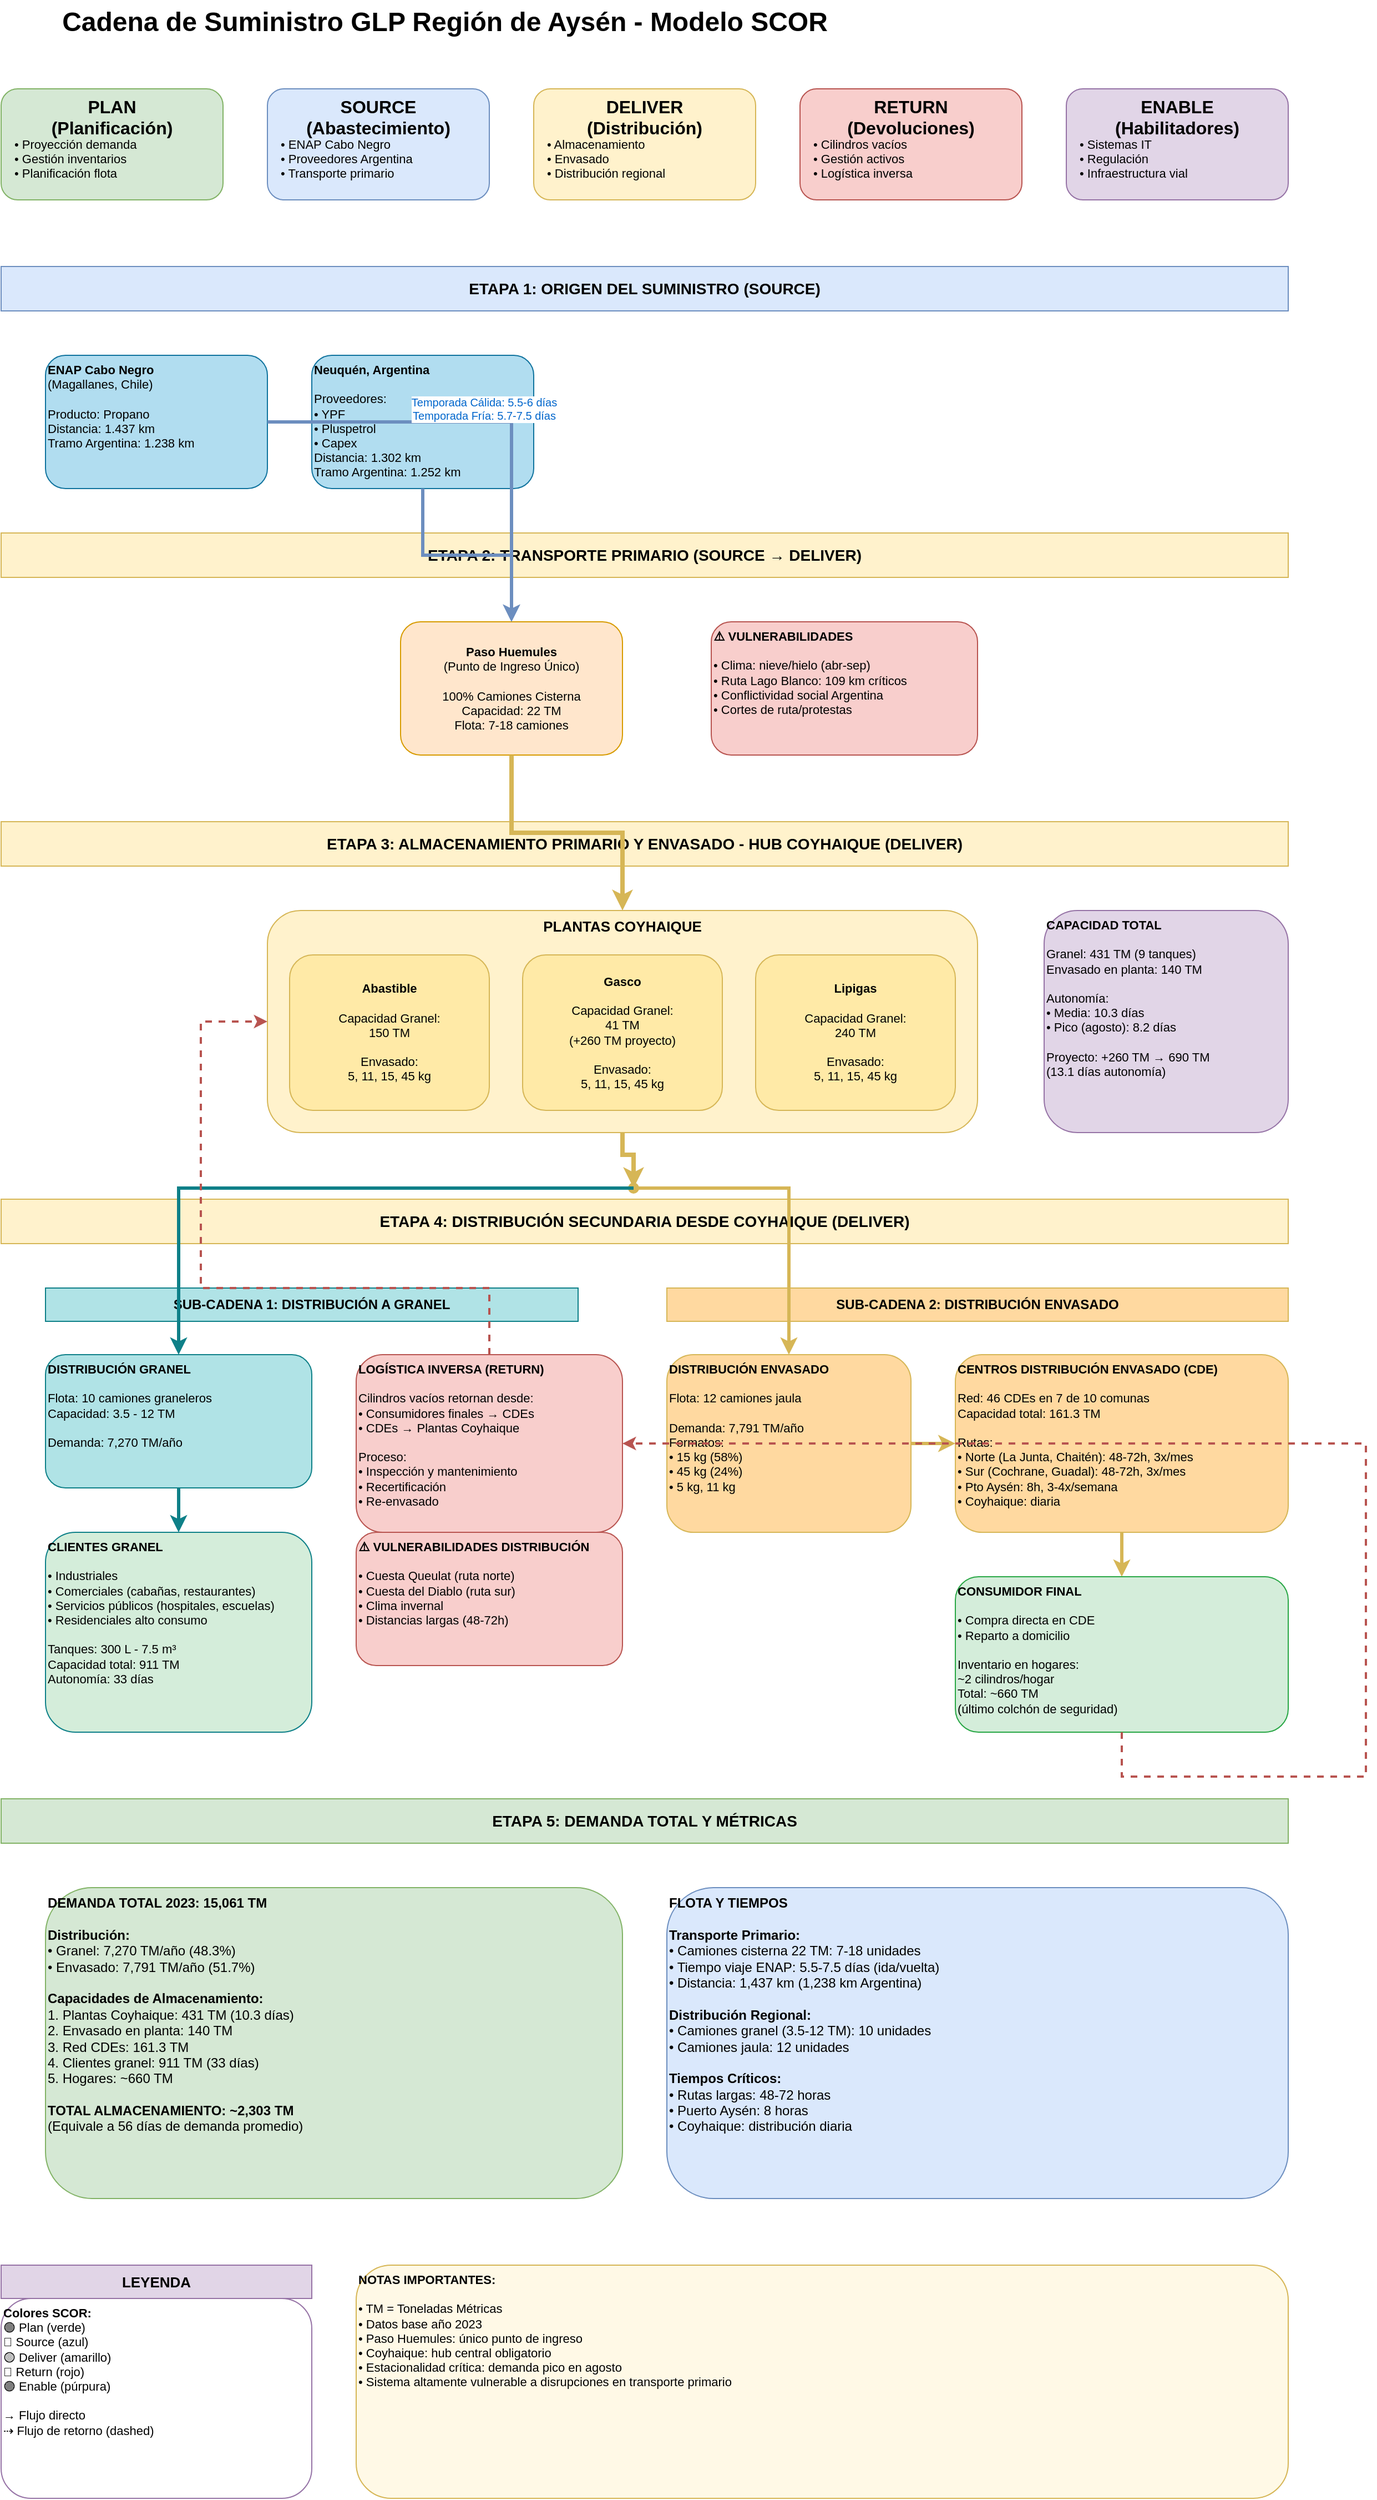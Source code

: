 <mxfile version="24.0.0">
  <diagram name="SCOR - Cadena Suministro GLP Aysén" id="scor-glp-aysen">
    <mxGraphModel dx="1422" dy="794" grid="1" gridSize="10" guides="1" tooltips="1" connect="1" arrows="1" fold="1" page="1" pageScale="1" pageWidth="3300" pageHeight="2339" math="0" shadow="0">
      <root>
        <mxCell id="0" />
        <mxCell id="1" parent="0" />

        <!-- TÍTULO -->
        <mxCell id="titulo" value="Cadena de Suministro GLP Región de Aysén - Modelo SCOR" style="text;html=1;strokeColor=none;fillColor=none;align=center;verticalAlign=middle;whiteSpace=wrap;rounded=0;fontSize=24;fontStyle=1" vertex="1" parent="1">
          <mxGeometry x="40" y="40" width="800" height="40" as="geometry" />
        </mxCell>

        <!-- NIVEL 1: PROCESOS PRINCIPALES SCOR -->
        <mxCell id="scor-plan" value="PLAN&lt;br&gt;(Planificación)" style="rounded=1;whiteSpace=wrap;html=1;fillColor=#d5e8d4;strokeColor=#82b366;fontSize=16;fontStyle=1;verticalAlign=top;" vertex="1" parent="1">
          <mxGeometry x="40" y="120" width="200" height="100" as="geometry" />
        </mxCell>

        <mxCell id="scor-source" value="SOURCE&lt;br&gt;(Abastecimiento)" style="rounded=1;whiteSpace=wrap;html=1;fillColor=#dae8fc;strokeColor=#6c8ebf;fontSize=16;fontStyle=1;verticalAlign=top;" vertex="1" parent="1">
          <mxGeometry x="280" y="120" width="200" height="100" as="geometry" />
        </mxCell>

        <mxCell id="scor-deliver" value="DELIVER&lt;br&gt;(Distribución)" style="rounded=1;whiteSpace=wrap;html=1;fillColor=#fff2cc;strokeColor=#d6b656;fontSize=16;fontStyle=1;verticalAlign=top;" vertex="1" parent="1">
          <mxGeometry x="520" y="120" width="200" height="100" as="geometry" />
        </mxCell>

        <mxCell id="scor-return" value="RETURN&lt;br&gt;(Devoluciones)" style="rounded=1;whiteSpace=wrap;html=1;fillColor=#f8cecc;strokeColor=#b85450;fontSize=16;fontStyle=1;verticalAlign=top;" vertex="1" parent="1">
          <mxGeometry x="760" y="120" width="200" height="100" as="geometry" />
        </mxCell>

        <mxCell id="scor-enable" value="ENABLE&lt;br&gt;(Habilitadores)" style="rounded=1;whiteSpace=wrap;html=1;fillColor=#e1d5e7;strokeColor=#9673a6;fontSize=16;fontStyle=1;verticalAlign=top;" vertex="1" parent="1">
          <mxGeometry x="1000" y="120" width="200" height="100" as="geometry" />
        </mxCell>

        <!-- Detalles PLAN -->
        <mxCell id="plan-detail" value="• Proyección demanda&lt;br&gt;• Gestión inventarios&lt;br&gt;• Planificación flota" style="text;html=1;strokeColor=none;fillColor=none;align=left;verticalAlign=middle;whiteSpace=wrap;rounded=0;fontSize=11;" vertex="1" parent="1">
          <mxGeometry x="50" y="155" width="180" height="55" as="geometry" />
        </mxCell>

        <!-- Detalles SOURCE -->
        <mxCell id="source-detail" value="• ENAP Cabo Negro&lt;br&gt;• Proveedores Argentina&lt;br&gt;• Transporte primario" style="text;html=1;strokeColor=none;fillColor=none;align=left;verticalAlign=middle;whiteSpace=wrap;rounded=0;fontSize=11;" vertex="1" parent="1">
          <mxGeometry x="290" y="155" width="180" height="55" as="geometry" />
        </mxCell>

        <!-- Detalles DELIVER -->
        <mxCell id="deliver-detail" value="• Almacenamiento&lt;br&gt;• Envasado&lt;br&gt;• Distribución regional" style="text;html=1;strokeColor=none;fillColor=none;align=left;verticalAlign=middle;whiteSpace=wrap;rounded=0;fontSize=11;" vertex="1" parent="1">
          <mxGeometry x="530" y="155" width="180" height="55" as="geometry" />
        </mxCell>

        <!-- Detalles RETURN -->
        <mxCell id="return-detail" value="• Cilindros vacíos&lt;br&gt;• Gestión activos&lt;br&gt;• Logística inversa" style="text;html=1;strokeColor=none;fillColor=none;align=left;verticalAlign=middle;whiteSpace=wrap;rounded=0;fontSize=11;" vertex="1" parent="1">
          <mxGeometry x="770" y="155" width="180" height="55" as="geometry" />
        </mxCell>

        <!-- Detalles ENABLE -->
        <mxCell id="enable-detail" value="• Sistemas IT&lt;br&gt;• Regulación&lt;br&gt;• Infraestructura vial" style="text;html=1;strokeColor=none;fillColor=none;align=left;verticalAlign=middle;whiteSpace=wrap;rounded=0;fontSize=11;" vertex="1" parent="1">
          <mxGeometry x="1010" y="155" width="180" height="55" as="geometry" />
        </mxCell>

        <!-- NIVEL 2: FLUJO DETALLADO -->

        <!-- ETAPA 1: ORIGEN DEL SUMINISTRO -->
        <mxCell id="etapa1-title" value="ETAPA 1: ORIGEN DEL SUMINISTRO (SOURCE)" style="rounded=0;whiteSpace=wrap;html=1;fillColor=#dae8fc;strokeColor=#6c8ebf;fontSize=14;fontStyle=1;" vertex="1" parent="1">
          <mxGeometry x="40" y="280" width="1160" height="40" as="geometry" />
        </mxCell>

        <!-- Fuente 1: ENAP -->
        <mxCell id="fuente-enap" value="&lt;b&gt;ENAP Cabo Negro&lt;/b&gt;&lt;br&gt;(Magallanes, Chile)&lt;br&gt;&lt;br&gt;Producto: Propano&lt;br&gt;Distancia: 1.437 km&lt;br&gt;Tramo Argentina: 1.238 km" style="rounded=1;whiteSpace=wrap;html=1;fillColor=#b1ddf0;strokeColor=#10739e;fontSize=11;align=left;verticalAlign=top;" vertex="1" parent="1">
          <mxGeometry x="80" y="360" width="200" height="120" as="geometry" />
        </mxCell>

        <!-- Fuente 2: Argentina -->
        <mxCell id="fuente-argentina" value="&lt;b&gt;Neuquén, Argentina&lt;/b&gt;&lt;br&gt;&lt;br&gt;Proveedores:&lt;br&gt;• YPF&lt;br&gt;• Pluspetrol&lt;br&gt;• Capex&lt;br&gt;Distancia: 1.302 km&lt;br&gt;Tramo Argentina: 1.252 km" style="rounded=1;whiteSpace=wrap;html=1;fillColor=#b1ddf0;strokeColor=#10739e;fontSize=11;align=left;verticalAlign=top;" vertex="1" parent="1">
          <mxGeometry x="320" y="360" width="200" height="120" as="geometry" />
        </mxCell>

        <!-- ETAPA 2: TRANSPORTE PRIMARIO -->
        <mxCell id="etapa2-title" value="ETAPA 2: TRANSPORTE PRIMARIO (SOURCE → DELIVER)" style="rounded=0;whiteSpace=wrap;html=1;fillColor=#fff2cc;strokeColor=#d6b656;fontSize=14;fontStyle=1;" vertex="1" parent="1">
          <mxGeometry x="40" y="520" width="1160" height="40" as="geometry" />
        </mxCell>

        <!-- Paso Fronterizo -->
        <mxCell id="paso-huemules" value="&lt;b&gt;Paso Huemules&lt;/b&gt;&lt;br&gt;(Punto de Ingreso Único)&lt;br&gt;&lt;br&gt;100% Camiones Cisterna&lt;br&gt;Capacidad: 22 TM&lt;br&gt;Flota: 7-18 camiones" style="rounded=1;whiteSpace=wrap;html=1;fillColor=#ffe6cc;strokeColor=#d79b00;fontSize=11;align=center;" vertex="1" parent="1">
          <mxGeometry x="400" y="600" width="200" height="120" as="geometry" />
        </mxCell>

        <!-- Flechas desde fuentes al paso -->
        <mxCell id="arrow-enap-paso" style="edgeStyle=orthogonalEdgeStyle;rounded=0;orthogonalLoop=1;jettySize=auto;html=1;strokeWidth=3;fillColor=#dae8fc;strokeColor=#6c8ebf;" edge="1" parent="1" source="fuente-enap" target="paso-huemules">
          <mxGeometry relative="1" as="geometry" />
        </mxCell>
        <mxCell id="label-enap" value="Temporada Cálida: 5.5-6 días&lt;br&gt;Temporada Fría: 5.7-7.5 días" style="edgeLabel;html=1;align=center;verticalAlign=middle;resizable=0;points=[];fontSize=10;fontColor=#0066CC;" vertex="1" connectable="0" parent="arrow-enap-paso">
          <mxGeometry x="-0.1" y="2" relative="1" as="geometry">
            <mxPoint x="15" y="-10" as="offset" />
          </mxGeometry>
        </mxCell>

        <mxCell id="arrow-arg-paso" style="edgeStyle=orthogonalEdgeStyle;rounded=0;orthogonalLoop=1;jettySize=auto;html=1;strokeWidth=3;fillColor=#dae8fc;strokeColor=#6c8ebf;" edge="1" parent="1" source="fuente-argentina" target="paso-huemules">
          <mxGeometry relative="1" as="geometry" />
        </mxCell>

        <!-- Vulnerabilidades Transporte -->
        <mxCell id="vulnerabilidades-transporte" value="&lt;b&gt;⚠️ VULNERABILIDADES&lt;/b&gt;&lt;br&gt;&lt;br&gt;• Clima: nieve/hielo (abr-sep)&lt;br&gt;• Ruta Lago Blanco: 109 km críticos&lt;br&gt;• Conflictividad social Argentina&lt;br&gt;• Cortes de ruta/protestas" style="rounded=1;whiteSpace=wrap;html=1;fillColor=#f8cecc;strokeColor=#b85450;fontSize=11;align=left;verticalAlign=top;" vertex="1" parent="1">
          <mxGeometry x="680" y="600" width="240" height="120" as="geometry" />
        </mxCell>

        <!-- ETAPA 3: ALMACENAMIENTO Y ENVASADO -->
        <mxCell id="etapa3-title" value="ETAPA 3: ALMACENAMIENTO PRIMARIO Y ENVASADO - HUB COYHAIQUE (DELIVER)" style="rounded=0;whiteSpace=wrap;html=1;fillColor=#fff2cc;strokeColor=#d6b656;fontSize=14;fontStyle=1;" vertex="1" parent="1">
          <mxGeometry x="40" y="780" width="1160" height="40" as="geometry" />
        </mxCell>

        <!-- Flecha desde paso a plantas -->
        <mxCell id="arrow-paso-plantas" style="edgeStyle=orthogonalEdgeStyle;rounded=0;orthogonalLoop=1;jettySize=auto;html=1;strokeWidth=4;fillColor=#fff2cc;strokeColor=#d6b656;" edge="1" parent="1" source="paso-huemules" target="plantas-coyhaique">
          <mxGeometry relative="1" as="geometry">
            <mxPoint x="500" y="860" as="targetPoint" />
          </mxGeometry>
        </mxCell>

        <!-- Plantas Coyhaique -->
        <mxCell id="plantas-coyhaique" value="&lt;b&gt;PLANTAS COYHAIQUE&lt;/b&gt;" style="rounded=1;whiteSpace=wrap;html=1;fillColor=#fff2cc;strokeColor=#d6b656;fontSize=13;fontStyle=1;verticalAlign=top;" vertex="1" parent="1">
          <mxGeometry x="280" y="860" width="640" height="200" as="geometry" />
        </mxCell>

        <!-- Abastible -->
        <mxCell id="planta-abastible" value="&lt;b&gt;Abastible&lt;/b&gt;&lt;br&gt;&lt;br&gt;Capacidad Granel:&lt;br&gt;150 TM&lt;br&gt;&lt;br&gt;Envasado:&lt;br&gt;5, 11, 15, 45 kg" style="rounded=1;whiteSpace=wrap;html=1;fillColor=#ffeaa7;strokeColor=#d6b656;fontSize=11;align=center;" vertex="1" parent="1">
          <mxGeometry x="300" y="900" width="180" height="140" as="geometry" />
        </mxCell>

        <!-- Gasco -->
        <mxCell id="planta-gasco" value="&lt;b&gt;Gasco&lt;/b&gt;&lt;br&gt;&lt;br&gt;Capacidad Granel:&lt;br&gt;41 TM&lt;br&gt;(+260 TM proyecto)&lt;br&gt;&lt;br&gt;Envasado:&lt;br&gt;5, 11, 15, 45 kg" style="rounded=1;whiteSpace=wrap;html=1;fillColor=#ffeaa7;strokeColor=#d6b656;fontSize=11;align=center;" vertex="1" parent="1">
          <mxGeometry x="510" y="900" width="180" height="140" as="geometry" />
        </mxCell>

        <!-- Lipigas -->
        <mxCell id="planta-lipigas" value="&lt;b&gt;Lipigas&lt;/b&gt;&lt;br&gt;&lt;br&gt;Capacidad Granel:&lt;br&gt;240 TM&lt;br&gt;&lt;br&gt;Envasado:&lt;br&gt;5, 11, 15, 45 kg" style="rounded=1;whiteSpace=wrap;html=1;fillColor=#ffeaa7;strokeColor=#d6b656;fontSize=11;align=center;" vertex="1" parent="1">
          <mxGeometry x="720" y="900" width="180" height="140" as="geometry" />
        </mxCell>

        <!-- Capacidad Total -->
        <mxCell id="capacidad-total" value="&lt;b&gt;CAPACIDAD TOTAL&lt;/b&gt;&lt;br&gt;&lt;br&gt;Granel: 431 TM (9 tanques)&lt;br&gt;Envasado en planta: 140 TM&lt;br&gt;&lt;br&gt;Autonomía:&lt;br&gt;• Media: 10.3 días&lt;br&gt;• Pico (agosto): 8.2 días&lt;br&gt;&lt;br&gt;Proyecto: +260 TM → 690 TM&lt;br&gt;(13.1 días autonomía)" style="rounded=1;whiteSpace=wrap;html=1;fillColor=#e1d5e7;strokeColor=#9673a6;fontSize=11;align=left;verticalAlign=top;" vertex="1" parent="1">
          <mxGeometry x="980" y="860" width="220" height="200" as="geometry" />
        </mxCell>

        <!-- ETAPA 4: DISTRIBUCIÓN SECUNDARIA -->
        <mxCell id="etapa4-title" value="ETAPA 4: DISTRIBUCIÓN SECUNDARIA DESDE COYHAIQUE (DELIVER)" style="rounded=0;whiteSpace=wrap;html=1;fillColor=#fff2cc;strokeColor=#d6b656;fontSize=14;fontStyle=1;" vertex="1" parent="1">
          <mxGeometry x="40" y="1120" width="1160" height="40" as="geometry" />
        </mxCell>

        <!-- Bifurcación desde plantas -->
        <mxCell id="bifurcacion" value="" style="shape=waypoint;sketch=0;fillStyle=solid;size=6;pointerEvents=1;points=[];fillColor=#fff2cc;resizable=0;rotatable=0;perimeter=centerPerimeter;snapToPoint=1;strokeColor=#d6b656;strokeWidth=3;" vertex="1" parent="1">
          <mxGeometry x="590" y="1090" width="40" height="40" as="geometry" />
        </mxCell>

        <mxCell id="arrow-plantas-bif" style="edgeStyle=orthogonalEdgeStyle;rounded=0;orthogonalLoop=1;jettySize=auto;html=1;strokeWidth=4;fillColor=#fff2cc;strokeColor=#d6b656;" edge="1" parent="1" source="plantas-coyhaique" target="bifurcacion">
          <mxGeometry relative="1" as="geometry" />
        </mxCell>

        <!-- SUB-CADENA 1: GRANEL -->
        <mxCell id="subcadena-granel-title" value="SUB-CADENA 1: DISTRIBUCIÓN A GRANEL" style="rounded=0;whiteSpace=wrap;html=1;fillColor=#b0e3e6;strokeColor=#0e8088;fontSize=12;fontStyle=1;" vertex="1" parent="1">
          <mxGeometry x="80" y="1200" width="480" height="30" as="geometry" />
        </mxCell>

        <mxCell id="arrow-bif-granel" style="edgeStyle=orthogonalEdgeStyle;rounded=0;orthogonalLoop=1;jettySize=auto;html=1;strokeWidth=3;fillColor=#b0e3e6;strokeColor=#0e8088;" edge="1" parent="1" source="bifurcacion" target="dist-granel">
          <mxGeometry relative="1" as="geometry">
            <mxPoint x="320" y="1260" as="targetPoint" />
          </mxGeometry>
        </mxCell>

        <mxCell id="dist-granel" value="&lt;b&gt;DISTRIBUCIÓN GRANEL&lt;/b&gt;&lt;br&gt;&lt;br&gt;Flota: 10 camiones graneleros&lt;br&gt;Capacidad: 3.5 - 12 TM&lt;br&gt;&lt;br&gt;Demanda: 7,270 TM/año" style="rounded=1;whiteSpace=wrap;html=1;fillColor=#b0e3e6;strokeColor=#0e8088;fontSize=11;align=left;verticalAlign=top;" vertex="1" parent="1">
          <mxGeometry x="80" y="1260" width="240" height="120" as="geometry" />
        </mxCell>

        <mxCell id="arrow-granel-clientes" style="edgeStyle=orthogonalEdgeStyle;rounded=0;orthogonalLoop=1;jettySize=auto;html=1;strokeWidth=3;fillColor=#b0e3e6;strokeColor=#0e8088;" edge="1" parent="1" source="dist-granel" target="clientes-granel">
          <mxGeometry relative="1" as="geometry" />
        </mxCell>

        <mxCell id="clientes-granel" value="&lt;b&gt;CLIENTES GRANEL&lt;/b&gt;&lt;br&gt;&lt;br&gt;• Industriales&lt;br&gt;• Comerciales (cabañas, restaurantes)&lt;br&gt;• Servicios públicos (hospitales, escuelas)&lt;br&gt;• Residenciales alto consumo&lt;br&gt;&lt;br&gt;Tanques: 300 L - 7.5 m³&lt;br&gt;Capacidad total: 911 TM&lt;br&gt;Autonomía: 33 días" style="rounded=1;whiteSpace=wrap;html=1;fillColor=#d4edda;strokeColor=#0e8088;fontSize=11;align=left;verticalAlign=top;" vertex="1" parent="1">
          <mxGeometry x="80" y="1420" width="240" height="180" as="geometry" />
        </mxCell>

        <!-- SUB-CADENA 2: ENVASADO -->
        <mxCell id="subcadena-envasado-title" value="SUB-CADENA 2: DISTRIBUCIÓN ENVASADO" style="rounded=0;whiteSpace=wrap;html=1;fillColor=#ffd9a0;strokeColor=#d6b656;fontSize=12;fontStyle=1;" vertex="1" parent="1">
          <mxGeometry x="640" y="1200" width="560" height="30" as="geometry" />
        </mxCell>

        <mxCell id="arrow-bif-envasado" style="edgeStyle=orthogonalEdgeStyle;rounded=0;orthogonalLoop=1;jettySize=auto;html=1;strokeWidth=3;fillColor=#ffd9a0;strokeColor=#d6b656;" edge="1" parent="1" source="bifurcacion" target="dist-envasado">
          <mxGeometry relative="1" as="geometry">
            <mxPoint x="720" y="1260" as="targetPoint" />
          </mxGeometry>
        </mxCell>

        <mxCell id="dist-envasado" value="&lt;b&gt;DISTRIBUCIÓN ENVASADO&lt;/b&gt;&lt;br&gt;&lt;br&gt;Flota: 12 camiones jaula&lt;br&gt;&lt;br&gt;Demanda: 7,791 TM/año&lt;br&gt;Formatos:&lt;br&gt;• 15 kg (58%)&lt;br&gt;• 45 kg (24%)&lt;br&gt;• 5 kg, 11 kg" style="rounded=1;whiteSpace=wrap;html=1;fillColor=#ffd9a0;strokeColor=#d6b656;fontSize=11;align=left;verticalAlign=top;" vertex="1" parent="1">
          <mxGeometry x="640" y="1260" width="220" height="160" as="geometry" />
        </mxCell>

        <mxCell id="arrow-env-cdes" style="edgeStyle=orthogonalEdgeStyle;rounded=0;orthogonalLoop=1;jettySize=auto;html=1;strokeWidth=3;fillColor=#ffd9a0;strokeColor=#d6b656;" edge="1" parent="1" source="dist-envasado" target="cdes">
          <mxGeometry relative="1" as="geometry" />
        </mxCell>

        <mxCell id="cdes" value="&lt;b&gt;CENTROS DISTRIBUCIÓN ENVASADO (CDE)&lt;/b&gt;&lt;br&gt;&lt;br&gt;Red: 46 CDEs en 7 de 10 comunas&lt;br&gt;Capacidad total: 161.3 TM&lt;br&gt;&lt;br&gt;Rutas:&lt;br&gt;• Norte (La Junta, Chaitén): 48-72h, 3x/mes&lt;br&gt;• Sur (Cochrane, Guadal): 48-72h, 3x/mes&lt;br&gt;• Pto Aysén: 8h, 3-4x/semana&lt;br&gt;• Coyhaique: diaria" style="rounded=1;whiteSpace=wrap;html=1;fillColor=#ffd9a0;strokeColor=#d6b656;fontSize=11;align=left;verticalAlign=top;" vertex="1" parent="1">
          <mxGeometry x="900" y="1260" width="300" height="160" as="geometry" />
        </mxCell>

        <mxCell id="arrow-cdes-consumidor" style="edgeStyle=orthogonalEdgeStyle;rounded=0;orthogonalLoop=1;jettySize=auto;html=1;strokeWidth=3;fillColor=#ffd9a0;strokeColor=#d6b656;" edge="1" parent="1" source="cdes" target="consumidor-final">
          <mxGeometry relative="1" as="geometry" />
        </mxCell>

        <mxCell id="consumidor-final" value="&lt;b&gt;CONSUMIDOR FINAL&lt;/b&gt;&lt;br&gt;&lt;br&gt;• Compra directa en CDE&lt;br&gt;• Reparto a domicilio&lt;br&gt;&lt;br&gt;Inventario en hogares:&lt;br&gt;~2 cilindros/hogar&lt;br&gt;Total: ~660 TM&lt;br&gt;(último colchón de seguridad)" style="rounded=1;whiteSpace=wrap;html=1;fillColor=#d4edda;strokeColor=#28a745;fontSize=11;align=left;verticalAlign=top;" vertex="1" parent="1">
          <mxGeometry x="900" y="1460" width="300" height="140" as="geometry" />
        </mxCell>

        <!-- Vulnerabilidades Distribución -->
        <mxCell id="vulnerabilidades-dist" value="&lt;b&gt;⚠️ VULNERABILIDADES DISTRIBUCIÓN&lt;/b&gt;&lt;br&gt;&lt;br&gt;• Cuesta Queulat (ruta norte)&lt;br&gt;• Cuesta del Diablo (ruta sur)&lt;br&gt;• Clima invernal&lt;br&gt;• Distancias largas (48-72h)" style="rounded=1;whiteSpace=wrap;html=1;fillColor=#f8cecc;strokeColor=#b85450;fontSize=11;align=left;verticalAlign=top;" vertex="1" parent="1">
          <mxGeometry x="360" y="1420" width="240" height="120" as="geometry" />
        </mxCell>

        <!-- ETAPA 5: RESUMEN DEMANDA -->
        <mxCell id="etapa5-title" value="ETAPA 5: DEMANDA TOTAL Y MÉTRICAS" style="rounded=0;whiteSpace=wrap;html=1;fillColor=#d5e8d4;strokeColor=#82b366;fontSize=14;fontStyle=1;" vertex="1" parent="1">
          <mxGeometry x="40" y="1660" width="1160" height="40" as="geometry" />
        </mxCell>

        <mxCell id="metricas-demanda" value="&lt;b&gt;DEMANDA TOTAL 2023: 15,061 TM&lt;/b&gt;&lt;br&gt;&lt;br&gt;&lt;b&gt;Distribución:&lt;/b&gt;&lt;br&gt;• Granel: 7,270 TM/año (48.3%)&lt;br&gt;• Envasado: 7,791 TM/año (51.7%)&lt;br&gt;&lt;br&gt;&lt;b&gt;Capacidades de Almacenamiento:&lt;/b&gt;&lt;br&gt;1. Plantas Coyhaique: 431 TM (10.3 días)&lt;br&gt;2. Envasado en planta: 140 TM&lt;br&gt;3. Red CDEs: 161.3 TM&lt;br&gt;4. Clientes granel: 911 TM (33 días)&lt;br&gt;5. Hogares: ~660 TM&lt;br&gt;&lt;br&gt;&lt;b&gt;TOTAL ALMACENAMIENTO: ~2,303 TM&lt;/b&gt;&lt;br&gt;(Equivale a 56 días de demanda promedio)" style="rounded=1;whiteSpace=wrap;html=1;fillColor=#d5e8d4;strokeColor=#82b366;fontSize=12;align=left;verticalAlign=top;fontStyle=0;" vertex="1" parent="1">
          <mxGeometry x="80" y="1740" width="520" height="280" as="geometry" />
        </mxCell>

        <mxCell id="metricas-flota" value="&lt;b&gt;FLOTA Y TIEMPOS&lt;/b&gt;&lt;br&gt;&lt;br&gt;&lt;b&gt;Transporte Primario:&lt;/b&gt;&lt;br&gt;• Camiones cisterna 22 TM: 7-18 unidades&lt;br&gt;• Tiempo viaje ENAP: 5.5-7.5 días (ida/vuelta)&lt;br&gt;• Distancia: 1,437 km (1,238 km Argentina)&lt;br&gt;&lt;br&gt;&lt;b&gt;Distribución Regional:&lt;/b&gt;&lt;br&gt;• Camiones granel (3.5-12 TM): 10 unidades&lt;br&gt;• Camiones jaula: 12 unidades&lt;br&gt;&lt;br&gt;&lt;b&gt;Tiempos Críticos:&lt;/b&gt;&lt;br&gt;• Rutas largas: 48-72 horas&lt;br&gt;• Puerto Aysén: 8 horas&lt;br&gt;• Coyhaique: distribución diaria" style="rounded=1;whiteSpace=wrap;html=1;fillColor=#dae8fc;strokeColor=#6c8ebf;fontSize=12;align=left;verticalAlign=top;fontStyle=0;" vertex="1" parent="1">
          <mxGeometry x="640" y="1740" width="560" height="280" as="geometry" />
        </mxCell>

        <!-- LOGÍSTICA INVERSA (RETURN) -->
        <mxCell id="return-flow" value="&lt;b&gt;LOGÍSTICA INVERSA (RETURN)&lt;/b&gt;&lt;br&gt;&lt;br&gt;Cilindros vacíos retornan desde:&lt;br&gt;• Consumidores finales → CDEs&lt;br&gt;• CDEs → Plantas Coyhaique&lt;br&gt;&lt;br&gt;Proceso:&lt;br&gt;• Inspección y mantenimiento&lt;br&gt;• Recertificación&lt;br&gt;• Re-envasado" style="rounded=1;whiteSpace=wrap;html=1;fillColor=#f8cecc;strokeColor=#b85450;fontSize=11;align=left;verticalAlign=top;" vertex="1" parent="1">
          <mxGeometry x="360" y="1260" width="240" height="160" as="geometry" />
        </mxCell>

        <mxCell id="arrow-return1" style="edgeStyle=orthogonalEdgeStyle;rounded=0;orthogonalLoop=1;jettySize=auto;html=1;strokeWidth=2;fillColor=#f8cecc;strokeColor=#b85450;dashed=1;" edge="1" parent="1" source="consumidor-final" target="return-flow">
          <mxGeometry relative="1" as="geometry">
            <Array as="points">
              <mxPoint x="1050" y="1640" />
              <mxPoint x="1270" y="1640" />
              <mxPoint x="1270" y="1340" />
            </Array>
          </mxGeometry>
        </mxCell>

        <mxCell id="arrow-return2" style="edgeStyle=orthogonalEdgeStyle;rounded=0;orthogonalLoop=1;jettySize=auto;html=1;strokeWidth=2;fillColor=#f8cecc;strokeColor=#b85450;dashed=1;" edge="1" parent="1" source="return-flow" target="plantas-coyhaique">
          <mxGeometry relative="1" as="geometry">
            <Array as="points">
              <mxPoint x="480" y="1200" />
              <mxPoint x="220" y="1200" />
              <mxPoint x="220" y="960" />
            </Array>
          </mxGeometry>
        </mxCell>

        <!-- LEYENDA -->
        <mxCell id="leyenda-title" value="LEYENDA" style="rounded=0;whiteSpace=wrap;html=1;fillColor=#e1d5e7;strokeColor=#9673a6;fontSize=13;fontStyle=1;" vertex="1" parent="1">
          <mxGeometry x="40" y="2080" width="280" height="30" as="geometry" />
        </mxCell>

        <mxCell id="leyenda-content" value="&lt;b&gt;Colores SCOR:&lt;/b&gt;&lt;br&gt;🟢 Plan (verde)&lt;br&gt;🔵 Source (azul)&lt;br&gt;🟡 Deliver (amarillo)&lt;br&gt;🔴 Return (rojo)&lt;br&gt;🟣 Enable (púrpura)&lt;br&gt;&lt;br&gt;→ Flujo directo&lt;br&gt;⇢ Flujo de retorno (dashed)" style="rounded=1;whiteSpace=wrap;html=1;fillColor=#ffffff;strokeColor=#9673a6;fontSize=11;align=left;verticalAlign=top;" vertex="1" parent="1">
          <mxGeometry x="40" y="2110" width="280" height="180" as="geometry" />
        </mxCell>

        <mxCell id="notas" value="&lt;b&gt;NOTAS IMPORTANTES:&lt;/b&gt;&lt;br&gt;&lt;br&gt;• TM = Toneladas Métricas&lt;br&gt;• Datos base año 2023&lt;br&gt;• Paso Huemules: único punto de ingreso&lt;br&gt;• Coyhaique: hub central obligatorio&lt;br&gt;• Estacionalidad crítica: demanda pico en agosto&lt;br&gt;• Sistema altamente vulnerable a disrupciones en transporte primario" style="rounded=1;whiteSpace=wrap;html=1;fillColor=#fff9e6;strokeColor=#d6b656;fontSize=11;align=left;verticalAlign=top;" vertex="1" parent="1">
          <mxGeometry x="360" y="2080" width="840" height="210" as="geometry" />
        </mxCell>

      </root>
    </mxGraphModel>
  </diagram>
</mxfile>